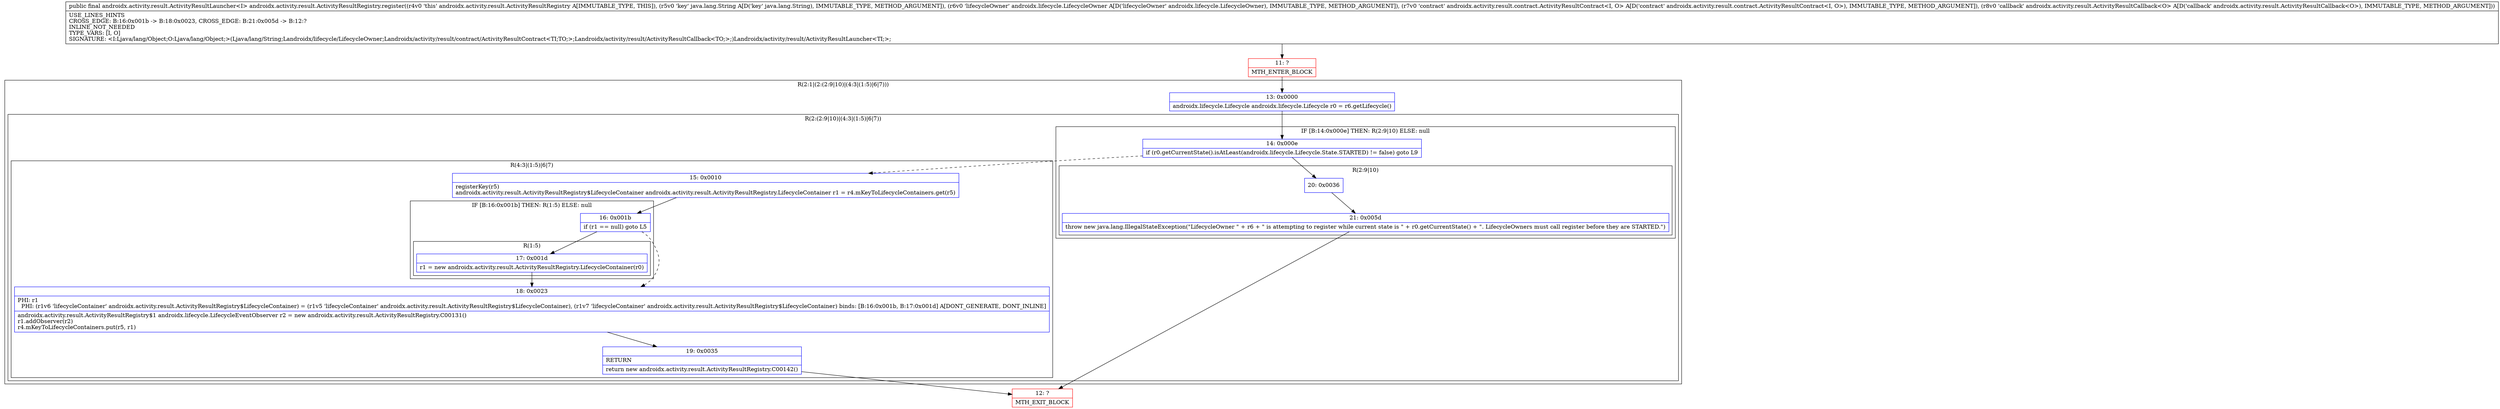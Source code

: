 digraph "CFG forandroidx.activity.result.ActivityResultRegistry.register(Ljava\/lang\/String;Landroidx\/lifecycle\/LifecycleOwner;Landroidx\/activity\/result\/contract\/ActivityResultContract;Landroidx\/activity\/result\/ActivityResultCallback;)Landroidx\/activity\/result\/ActivityResultLauncher;" {
subgraph cluster_Region_588450824 {
label = "R(2:1|(2:(2:9|10)|(4:3|(1:5)|6|7)))";
node [shape=record,color=blue];
Node_13 [shape=record,label="{13\:\ 0x0000|androidx.lifecycle.Lifecycle androidx.lifecycle.Lifecycle r0 = r6.getLifecycle()\l}"];
subgraph cluster_Region_773484644 {
label = "R(2:(2:9|10)|(4:3|(1:5)|6|7))";
node [shape=record,color=blue];
subgraph cluster_IfRegion_492310501 {
label = "IF [B:14:0x000e] THEN: R(2:9|10) ELSE: null";
node [shape=record,color=blue];
Node_14 [shape=record,label="{14\:\ 0x000e|if (r0.getCurrentState().isAtLeast(androidx.lifecycle.Lifecycle.State.STARTED) != false) goto L9\l}"];
subgraph cluster_Region_265493998 {
label = "R(2:9|10)";
node [shape=record,color=blue];
Node_20 [shape=record,label="{20\:\ 0x0036}"];
Node_21 [shape=record,label="{21\:\ 0x005d|throw new java.lang.IllegalStateException(\"LifecycleOwner \" + r6 + \" is attempting to register while current state is \" + r0.getCurrentState() + \". LifecycleOwners must call register before they are STARTED.\")\l}"];
}
}
subgraph cluster_Region_2059994033 {
label = "R(4:3|(1:5)|6|7)";
node [shape=record,color=blue];
Node_15 [shape=record,label="{15\:\ 0x0010|registerKey(r5)\landroidx.activity.result.ActivityResultRegistry$LifecycleContainer androidx.activity.result.ActivityResultRegistry.LifecycleContainer r1 = r4.mKeyToLifecycleContainers.get(r5)\l}"];
subgraph cluster_IfRegion_666049578 {
label = "IF [B:16:0x001b] THEN: R(1:5) ELSE: null";
node [shape=record,color=blue];
Node_16 [shape=record,label="{16\:\ 0x001b|if (r1 == null) goto L5\l}"];
subgraph cluster_Region_1090598101 {
label = "R(1:5)";
node [shape=record,color=blue];
Node_17 [shape=record,label="{17\:\ 0x001d|r1 = new androidx.activity.result.ActivityResultRegistry.LifecycleContainer(r0)\l}"];
}
}
Node_18 [shape=record,label="{18\:\ 0x0023|PHI: r1 \l  PHI: (r1v6 'lifecycleContainer' androidx.activity.result.ActivityResultRegistry$LifecycleContainer) = (r1v5 'lifecycleContainer' androidx.activity.result.ActivityResultRegistry$LifecycleContainer), (r1v7 'lifecycleContainer' androidx.activity.result.ActivityResultRegistry$LifecycleContainer) binds: [B:16:0x001b, B:17:0x001d] A[DONT_GENERATE, DONT_INLINE]\l|androidx.activity.result.ActivityResultRegistry$1 androidx.lifecycle.LifecycleEventObserver r2 = new androidx.activity.result.ActivityResultRegistry.C00131()\lr1.addObserver(r2)\lr4.mKeyToLifecycleContainers.put(r5, r1)\l}"];
Node_19 [shape=record,label="{19\:\ 0x0035|RETURN\l|return new androidx.activity.result.ActivityResultRegistry.C00142()\l}"];
}
}
}
Node_11 [shape=record,color=red,label="{11\:\ ?|MTH_ENTER_BLOCK\l}"];
Node_12 [shape=record,color=red,label="{12\:\ ?|MTH_EXIT_BLOCK\l}"];
MethodNode[shape=record,label="{public final androidx.activity.result.ActivityResultLauncher\<I\> androidx.activity.result.ActivityResultRegistry.register((r4v0 'this' androidx.activity.result.ActivityResultRegistry A[IMMUTABLE_TYPE, THIS]), (r5v0 'key' java.lang.String A[D('key' java.lang.String), IMMUTABLE_TYPE, METHOD_ARGUMENT]), (r6v0 'lifecycleOwner' androidx.lifecycle.LifecycleOwner A[D('lifecycleOwner' androidx.lifecycle.LifecycleOwner), IMMUTABLE_TYPE, METHOD_ARGUMENT]), (r7v0 'contract' androidx.activity.result.contract.ActivityResultContract\<I, O\> A[D('contract' androidx.activity.result.contract.ActivityResultContract\<I, O\>), IMMUTABLE_TYPE, METHOD_ARGUMENT]), (r8v0 'callback' androidx.activity.result.ActivityResultCallback\<O\> A[D('callback' androidx.activity.result.ActivityResultCallback\<O\>), IMMUTABLE_TYPE, METHOD_ARGUMENT]))  | USE_LINES_HINTS\lCROSS_EDGE: B:16:0x001b \-\> B:18:0x0023, CROSS_EDGE: B:21:0x005d \-\> B:12:?\lINLINE_NOT_NEEDED\lTYPE_VARS: [I, O]\lSIGNATURE: \<I:Ljava\/lang\/Object;O:Ljava\/lang\/Object;\>(Ljava\/lang\/String;Landroidx\/lifecycle\/LifecycleOwner;Landroidx\/activity\/result\/contract\/ActivityResultContract\<TI;TO;\>;Landroidx\/activity\/result\/ActivityResultCallback\<TO;\>;)Landroidx\/activity\/result\/ActivityResultLauncher\<TI;\>;\l}"];
MethodNode -> Node_11;Node_13 -> Node_14;
Node_14 -> Node_15[style=dashed];
Node_14 -> Node_20;
Node_20 -> Node_21;
Node_21 -> Node_12;
Node_15 -> Node_16;
Node_16 -> Node_17;
Node_16 -> Node_18[style=dashed];
Node_17 -> Node_18;
Node_18 -> Node_19;
Node_19 -> Node_12;
Node_11 -> Node_13;
}

